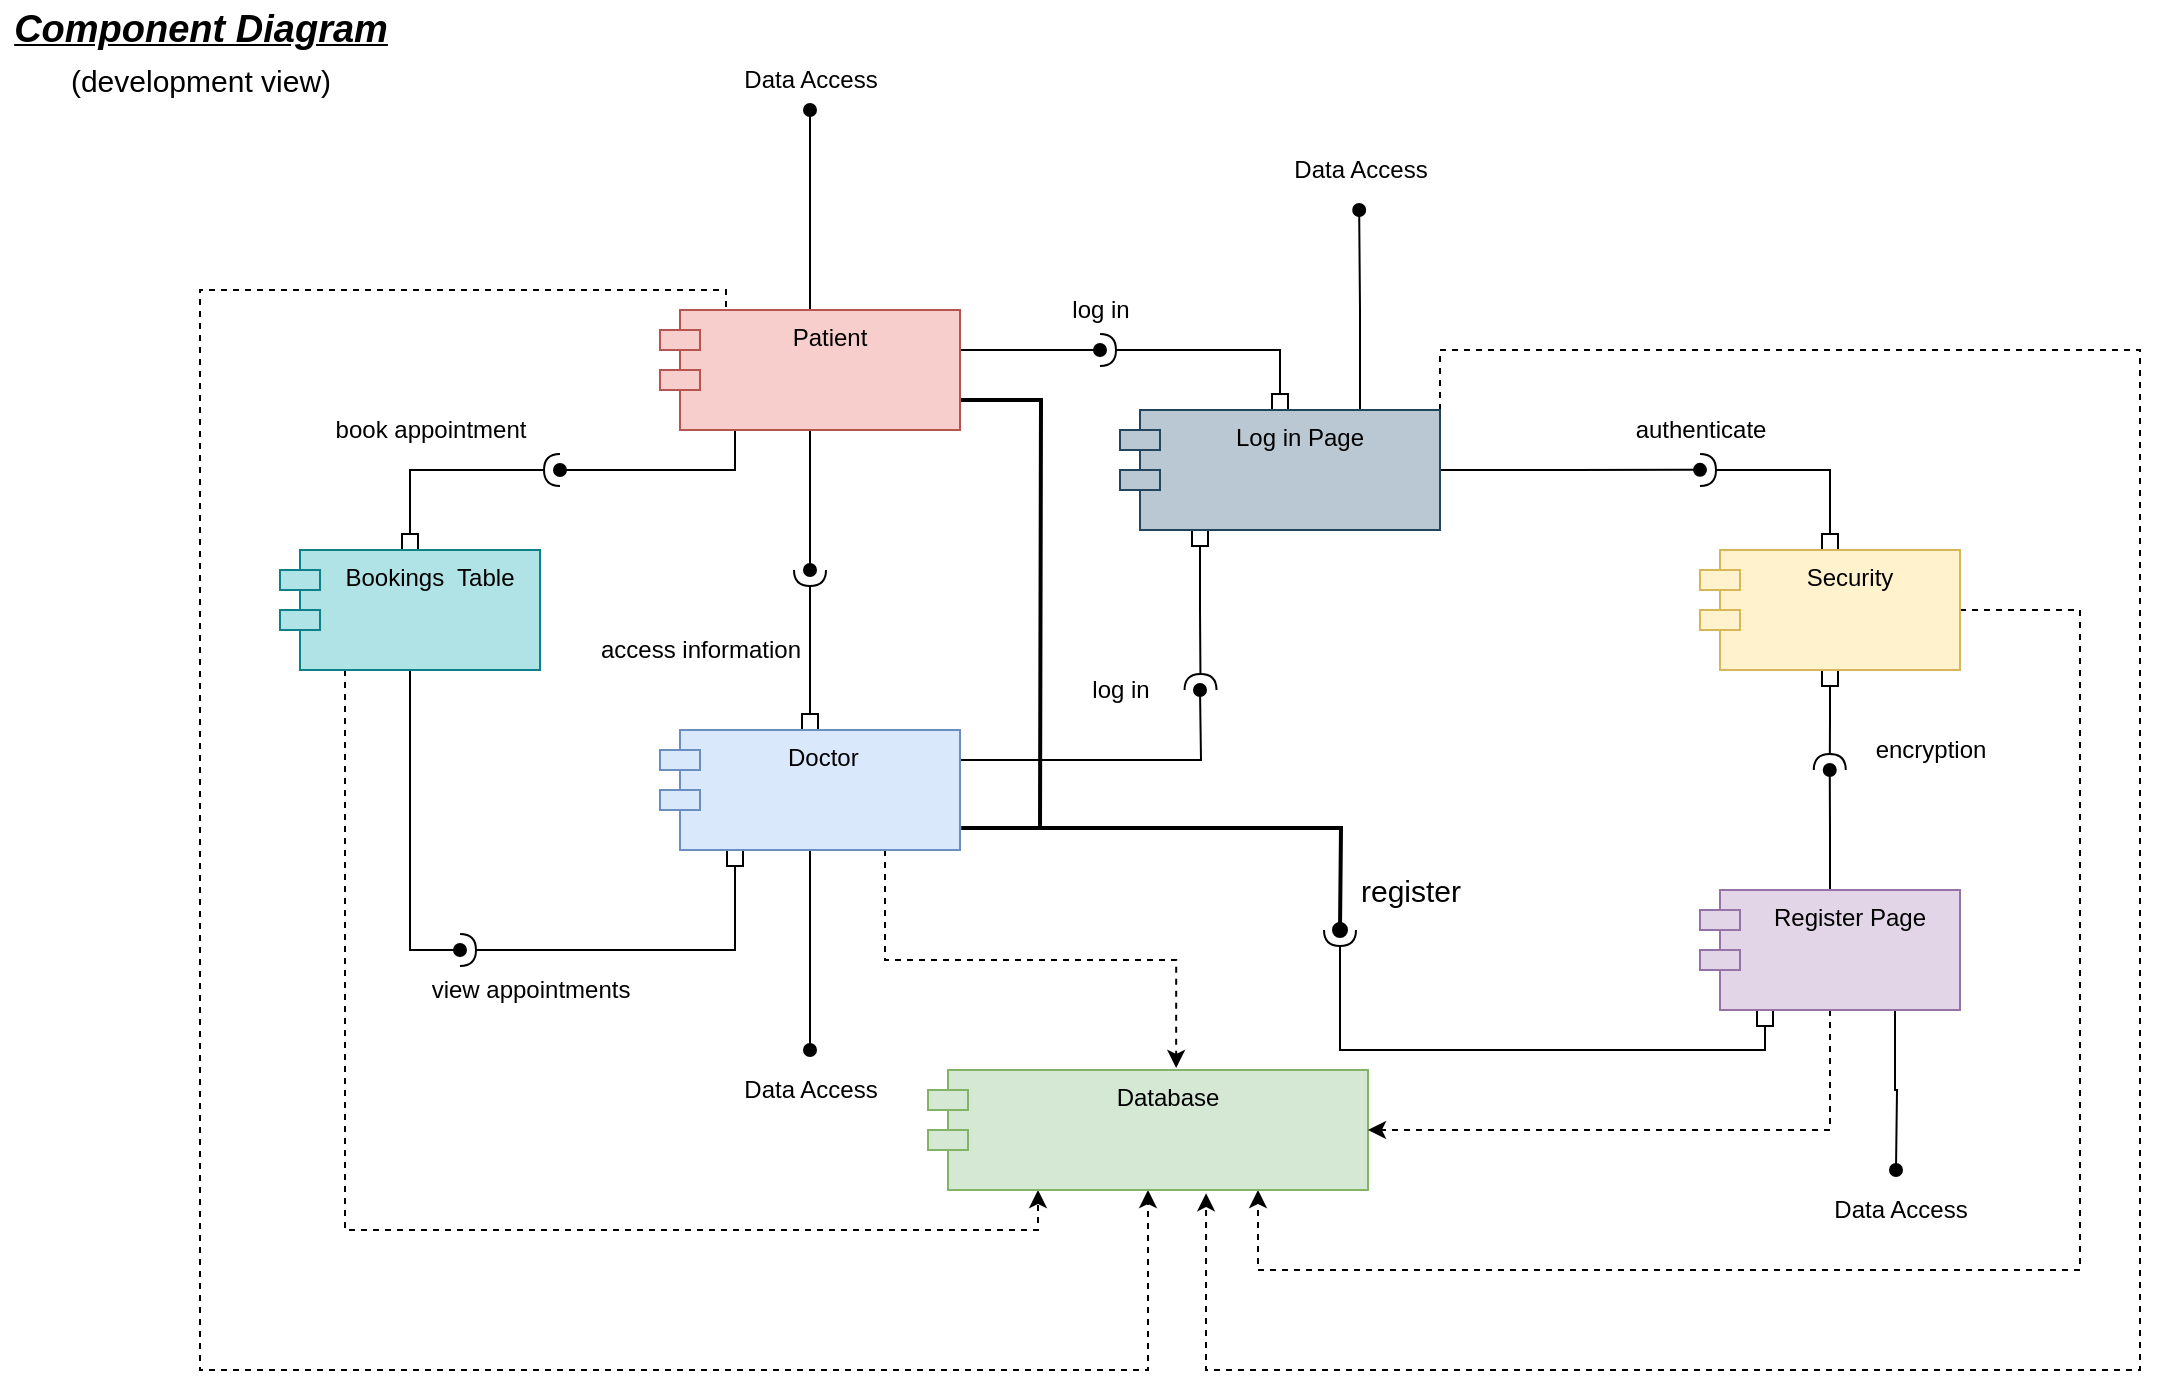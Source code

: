 <mxfile version="14.6.11" type="github"><diagram id="C5RBs43oDa-KdzZeNtuy" name="Page-1"><mxGraphModel dx="3193" dy="1400" grid="1" gridSize="10" guides="1" tooltips="1" connect="1" arrows="1" fold="1" page="1" pageScale="1" pageWidth="827" pageHeight="1169" math="0" shadow="0"><root><mxCell id="WIyWlLk6GJQsqaUBKTNV-0"/><mxCell id="WIyWlLk6GJQsqaUBKTNV-1" parent="WIyWlLk6GJQsqaUBKTNV-0"/><mxCell id="WOIez00JcrWXBgxHw2dZ-29" style="edgeStyle=orthogonalEdgeStyle;rounded=0;orthogonalLoop=1;jettySize=auto;html=1;exitX=0.5;exitY=0;exitDx=0;exitDy=0;labelBackgroundColor=none;fontColor=none;startArrow=none;startFill=0;endArrow=oval;endFill=1;strokeColor=#000000;" parent="WIyWlLk6GJQsqaUBKTNV-1" source="WOIez00JcrWXBgxHw2dZ-0" edge="1"><mxGeometry relative="1" as="geometry"><mxPoint x="135" y="120" as="targetPoint"/><Array as="points"><mxPoint x="135" y="120"/></Array></mxGeometry></mxCell><mxCell id="WOIez00JcrWXBgxHw2dZ-31" style="edgeStyle=orthogonalEdgeStyle;rounded=0;orthogonalLoop=1;jettySize=auto;html=1;exitX=0.25;exitY=0;exitDx=0;exitDy=0;labelBackgroundColor=none;fontColor=none;startArrow=none;startFill=0;endArrow=classic;endFill=1;strokeColor=#000000;dashed=1;" parent="WIyWlLk6GJQsqaUBKTNV-1" source="WOIez00JcrWXBgxHw2dZ-0" target="WOIez00JcrWXBgxHw2dZ-5" edge="1"><mxGeometry relative="1" as="geometry"><mxPoint x="-190" y="445" as="targetPoint"/><Array as="points"><mxPoint x="93" y="210"/><mxPoint x="-170" y="210"/><mxPoint x="-170" y="750"/><mxPoint x="304" y="750"/></Array></mxGeometry></mxCell><mxCell id="7zlGunzjxQ0xw-DaFs79-17" style="edgeStyle=orthogonalEdgeStyle;rounded=0;orthogonalLoop=1;jettySize=auto;html=1;exitX=0.25;exitY=1;exitDx=0;exitDy=0;endArrow=oval;endFill=1;" edge="1" parent="WIyWlLk6GJQsqaUBKTNV-1" source="WOIez00JcrWXBgxHw2dZ-0"><mxGeometry relative="1" as="geometry"><mxPoint x="10" y="300" as="targetPoint"/><Array as="points"><mxPoint x="98" y="300"/></Array></mxGeometry></mxCell><mxCell id="7zlGunzjxQ0xw-DaFs79-18" style="edgeStyle=orthogonalEdgeStyle;rounded=0;orthogonalLoop=1;jettySize=auto;html=1;exitX=0.5;exitY=1;exitDx=0;exitDy=0;endArrow=oval;endFill=1;" edge="1" parent="WIyWlLk6GJQsqaUBKTNV-1" source="WOIez00JcrWXBgxHw2dZ-0"><mxGeometry relative="1" as="geometry"><mxPoint x="135" y="350" as="targetPoint"/></mxGeometry></mxCell><mxCell id="7zlGunzjxQ0xw-DaFs79-24" style="edgeStyle=orthogonalEdgeStyle;rounded=0;orthogonalLoop=1;jettySize=auto;html=1;exitX=1;exitY=0.25;exitDx=0;exitDy=0;endArrow=oval;endFill=1;" edge="1" parent="WIyWlLk6GJQsqaUBKTNV-1" source="WOIez00JcrWXBgxHw2dZ-0"><mxGeometry relative="1" as="geometry"><mxPoint x="280" y="240" as="targetPoint"/><Array as="points"><mxPoint x="210" y="240"/></Array></mxGeometry></mxCell><mxCell id="7zlGunzjxQ0xw-DaFs79-46" style="edgeStyle=orthogonalEdgeStyle;rounded=0;orthogonalLoop=1;jettySize=auto;html=1;exitX=1;exitY=0.75;exitDx=0;exitDy=0;fontSize=15;startArrow=none;startFill=0;endArrow=none;endFill=0;strokeWidth=2;" edge="1" parent="WIyWlLk6GJQsqaUBKTNV-1" source="WOIez00JcrWXBgxHw2dZ-0"><mxGeometry relative="1" as="geometry"><mxPoint x="250" y="480" as="targetPoint"/></mxGeometry></mxCell><mxCell id="WOIez00JcrWXBgxHw2dZ-0" value="Patient" style="shape=module;align=left;spacingLeft=20;align=center;verticalAlign=top;fillColor=#f8cecc;strokeColor=#b85450;" parent="WIyWlLk6GJQsqaUBKTNV-1" vertex="1"><mxGeometry x="60" y="220" width="150" height="60" as="geometry"/></mxCell><mxCell id="WOIez00JcrWXBgxHw2dZ-27" style="edgeStyle=orthogonalEdgeStyle;rounded=0;orthogonalLoop=1;jettySize=auto;html=1;exitX=0.5;exitY=1;exitDx=0;exitDy=0;labelBackgroundColor=none;fontColor=none;startArrow=none;startFill=0;endArrow=oval;endFill=1;strokeColor=#000000;" parent="WIyWlLk6GJQsqaUBKTNV-1" source="WOIez00JcrWXBgxHw2dZ-2" edge="1"><mxGeometry relative="1" as="geometry"><mxPoint x="135" y="590" as="targetPoint"/></mxGeometry></mxCell><mxCell id="WOIez00JcrWXBgxHw2dZ-32" style="edgeStyle=orthogonalEdgeStyle;rounded=0;orthogonalLoop=1;jettySize=auto;html=1;exitX=0.75;exitY=1;exitDx=0;exitDy=0;entryX=0.564;entryY=-0.017;entryDx=0;entryDy=0;entryPerimeter=0;labelBackgroundColor=none;fontColor=none;startArrow=none;startFill=0;endArrow=classic;endFill=1;strokeColor=#000000;dashed=1;" parent="WIyWlLk6GJQsqaUBKTNV-1" source="WOIez00JcrWXBgxHw2dZ-2" target="WOIez00JcrWXBgxHw2dZ-5" edge="1"><mxGeometry relative="1" as="geometry"/></mxCell><mxCell id="7zlGunzjxQ0xw-DaFs79-20" style="edgeStyle=orthogonalEdgeStyle;rounded=0;orthogonalLoop=1;jettySize=auto;html=1;exitX=0.5;exitY=0;exitDx=0;exitDy=0;endArrow=halfCircle;endFill=0;startArrow=box;startFill=0;" edge="1" parent="WIyWlLk6GJQsqaUBKTNV-1" source="WOIez00JcrWXBgxHw2dZ-2"><mxGeometry relative="1" as="geometry"><mxPoint x="135" y="350" as="targetPoint"/></mxGeometry></mxCell><mxCell id="7zlGunzjxQ0xw-DaFs79-27" style="edgeStyle=orthogonalEdgeStyle;rounded=0;orthogonalLoop=1;jettySize=auto;html=1;exitX=1;exitY=0.25;exitDx=0;exitDy=0;endArrow=oval;endFill=1;" edge="1" parent="WIyWlLk6GJQsqaUBKTNV-1" source="WOIez00JcrWXBgxHw2dZ-2"><mxGeometry relative="1" as="geometry"><mxPoint x="330" y="410" as="targetPoint"/></mxGeometry></mxCell><mxCell id="7zlGunzjxQ0xw-DaFs79-40" style="edgeStyle=orthogonalEdgeStyle;rounded=0;orthogonalLoop=1;jettySize=auto;html=1;exitX=0.25;exitY=1;exitDx=0;exitDy=0;startArrow=box;startFill=0;endArrow=halfCircle;endFill=0;" edge="1" parent="WIyWlLk6GJQsqaUBKTNV-1" source="WOIez00JcrWXBgxHw2dZ-2"><mxGeometry relative="1" as="geometry"><mxPoint x="-40" y="540" as="targetPoint"/><Array as="points"><mxPoint x="97" y="540"/></Array></mxGeometry></mxCell><mxCell id="7zlGunzjxQ0xw-DaFs79-43" style="edgeStyle=orthogonalEdgeStyle;rounded=0;orthogonalLoop=1;jettySize=auto;html=1;exitX=1.004;exitY=0.816;exitDx=0;exitDy=0;fontSize=15;startArrow=none;startFill=0;endArrow=oval;endFill=1;strokeWidth=2;exitPerimeter=0;" edge="1" parent="WIyWlLk6GJQsqaUBKTNV-1" source="WOIez00JcrWXBgxHw2dZ-2"><mxGeometry relative="1" as="geometry"><mxPoint x="400" y="530" as="targetPoint"/></mxGeometry></mxCell><mxCell id="WOIez00JcrWXBgxHw2dZ-2" value="Doctor  " style="shape=module;align=left;spacingLeft=20;align=center;verticalAlign=top;fillColor=#dae8fc;strokeColor=#6c8ebf;" parent="WIyWlLk6GJQsqaUBKTNV-1" vertex="1"><mxGeometry x="60" y="430" width="150" height="60" as="geometry"/></mxCell><mxCell id="WOIez00JcrWXBgxHw2dZ-17" style="edgeStyle=orthogonalEdgeStyle;rounded=0;orthogonalLoop=1;jettySize=auto;html=1;exitX=1;exitY=0.5;exitDx=0;exitDy=0;entryX=0.75;entryY=1;entryDx=0;entryDy=0;endArrow=classic;endFill=1;dashed=1;" parent="WIyWlLk6GJQsqaUBKTNV-1" source="WOIez00JcrWXBgxHw2dZ-3" target="WOIez00JcrWXBgxHw2dZ-5" edge="1"><mxGeometry relative="1" as="geometry"><Array as="points"><mxPoint x="770" y="370"/><mxPoint x="770" y="700"/><mxPoint x="359" y="700"/></Array></mxGeometry></mxCell><mxCell id="7zlGunzjxQ0xw-DaFs79-32" style="edgeStyle=orthogonalEdgeStyle;rounded=0;orthogonalLoop=1;jettySize=auto;html=1;exitX=0.5;exitY=0;exitDx=0;exitDy=0;endArrow=halfCircle;endFill=0;startArrow=box;startFill=0;" edge="1" parent="WIyWlLk6GJQsqaUBKTNV-1" source="WOIez00JcrWXBgxHw2dZ-3"><mxGeometry relative="1" as="geometry"><mxPoint x="580" y="300" as="targetPoint"/><Array as="points"><mxPoint x="645" y="300"/></Array></mxGeometry></mxCell><mxCell id="7zlGunzjxQ0xw-DaFs79-33" style="edgeStyle=orthogonalEdgeStyle;rounded=0;orthogonalLoop=1;jettySize=auto;html=1;exitX=0.5;exitY=1;exitDx=0;exitDy=0;endArrow=halfCircle;endFill=0;startArrow=box;startFill=0;" edge="1" parent="WIyWlLk6GJQsqaUBKTNV-1" source="WOIez00JcrWXBgxHw2dZ-3"><mxGeometry relative="1" as="geometry"><mxPoint x="644.882" y="450" as="targetPoint"/></mxGeometry></mxCell><mxCell id="WOIez00JcrWXBgxHw2dZ-3" value="Security" style="shape=module;align=left;spacingLeft=20;align=center;verticalAlign=top;fillColor=#fff2cc;strokeColor=#d6b656;" parent="WIyWlLk6GJQsqaUBKTNV-1" vertex="1"><mxGeometry x="580" y="340" width="130" height="60" as="geometry"/></mxCell><mxCell id="WOIez00JcrWXBgxHw2dZ-11" style="edgeStyle=orthogonalEdgeStyle;rounded=0;orthogonalLoop=1;jettySize=auto;html=1;exitX=0.25;exitY=1;exitDx=0;exitDy=0;entryX=0.25;entryY=1;entryDx=0;entryDy=0;endArrow=classic;endFill=1;dashed=1;" parent="WIyWlLk6GJQsqaUBKTNV-1" source="WOIez00JcrWXBgxHw2dZ-4" target="WOIez00JcrWXBgxHw2dZ-5" edge="1"><mxGeometry relative="1" as="geometry"/></mxCell><mxCell id="7zlGunzjxQ0xw-DaFs79-10" style="edgeStyle=orthogonalEdgeStyle;rounded=0;orthogonalLoop=1;jettySize=auto;html=1;exitX=0.5;exitY=1;exitDx=0;exitDy=0;endArrow=oval;endFill=1;" edge="1" parent="WIyWlLk6GJQsqaUBKTNV-1" source="WOIez00JcrWXBgxHw2dZ-4"><mxGeometry relative="1" as="geometry"><mxPoint x="-40" y="540" as="targetPoint"/><Array as="points"><mxPoint x="-65" y="540"/></Array></mxGeometry></mxCell><mxCell id="7zlGunzjxQ0xw-DaFs79-14" style="edgeStyle=orthogonalEdgeStyle;rounded=0;orthogonalLoop=1;jettySize=auto;html=1;exitX=0.5;exitY=0;exitDx=0;exitDy=0;endArrow=halfCircle;endFill=0;startArrow=box;startFill=0;" edge="1" parent="WIyWlLk6GJQsqaUBKTNV-1" source="WOIez00JcrWXBgxHw2dZ-4"><mxGeometry relative="1" as="geometry"><mxPoint x="10" y="300" as="targetPoint"/><Array as="points"><mxPoint x="-65" y="300"/></Array></mxGeometry></mxCell><mxCell id="WOIez00JcrWXBgxHw2dZ-4" value="Bookings  Table" style="shape=module;align=left;spacingLeft=20;align=center;verticalAlign=top;fillColor=#b0e3e6;strokeColor=#0e8088;" parent="WIyWlLk6GJQsqaUBKTNV-1" vertex="1"><mxGeometry x="-130" y="340" width="130" height="60" as="geometry"/></mxCell><mxCell id="WOIez00JcrWXBgxHw2dZ-5" value="Database" style="shape=module;align=left;spacingLeft=20;align=center;verticalAlign=top;fillColor=#d5e8d4;strokeColor=#82b366;" parent="WIyWlLk6GJQsqaUBKTNV-1" vertex="1"><mxGeometry x="194" y="600" width="220" height="60" as="geometry"/></mxCell><mxCell id="WOIez00JcrWXBgxHw2dZ-12" style="edgeStyle=orthogonalEdgeStyle;rounded=0;orthogonalLoop=1;jettySize=auto;html=1;endArrow=classic;endFill=1;dashed=1;exitX=1;exitY=0;exitDx=0;exitDy=0;entryX=0.632;entryY=1.027;entryDx=0;entryDy=0;entryPerimeter=0;" parent="WIyWlLk6GJQsqaUBKTNV-1" source="WOIez00JcrWXBgxHw2dZ-6" target="WOIez00JcrWXBgxHw2dZ-5" edge="1"><mxGeometry relative="1" as="geometry"><Array as="points"><mxPoint x="450" y="240"/><mxPoint x="800" y="240"/><mxPoint x="800" y="750"/><mxPoint x="333" y="750"/></Array><mxPoint x="359" y="600" as="targetPoint"/></mxGeometry></mxCell><mxCell id="7zlGunzjxQ0xw-DaFs79-25" style="edgeStyle=orthogonalEdgeStyle;rounded=0;orthogonalLoop=1;jettySize=auto;html=1;exitX=0.5;exitY=0;exitDx=0;exitDy=0;endArrow=halfCircle;endFill=0;startArrow=box;startFill=0;" edge="1" parent="WIyWlLk6GJQsqaUBKTNV-1" source="WOIez00JcrWXBgxHw2dZ-6"><mxGeometry relative="1" as="geometry"><mxPoint x="280" y="240" as="targetPoint"/><Array as="points"><mxPoint x="355" y="240"/><mxPoint x="290" y="240"/></Array></mxGeometry></mxCell><mxCell id="7zlGunzjxQ0xw-DaFs79-29" style="edgeStyle=orthogonalEdgeStyle;rounded=0;orthogonalLoop=1;jettySize=auto;html=1;exitX=0.25;exitY=1;exitDx=0;exitDy=0;endArrow=halfCircle;endFill=0;startArrow=box;startFill=0;" edge="1" parent="WIyWlLk6GJQsqaUBKTNV-1" source="WOIez00JcrWXBgxHw2dZ-6"><mxGeometry relative="1" as="geometry"><mxPoint x="330.276" y="410" as="targetPoint"/></mxGeometry></mxCell><mxCell id="7zlGunzjxQ0xw-DaFs79-31" style="edgeStyle=orthogonalEdgeStyle;rounded=0;orthogonalLoop=1;jettySize=auto;html=1;exitX=1;exitY=0.5;exitDx=0;exitDy=0;endArrow=oval;endFill=1;" edge="1" parent="WIyWlLk6GJQsqaUBKTNV-1" source="WOIez00JcrWXBgxHw2dZ-6"><mxGeometry relative="1" as="geometry"><mxPoint x="580" y="299.931" as="targetPoint"/></mxGeometry></mxCell><mxCell id="7zlGunzjxQ0xw-DaFs79-35" style="edgeStyle=orthogonalEdgeStyle;rounded=0;orthogonalLoop=1;jettySize=auto;html=1;exitX=0.75;exitY=0;exitDx=0;exitDy=0;endArrow=oval;endFill=1;" edge="1" parent="WIyWlLk6GJQsqaUBKTNV-1" source="WOIez00JcrWXBgxHw2dZ-6"><mxGeometry relative="1" as="geometry"><mxPoint x="409.588" y="170" as="targetPoint"/></mxGeometry></mxCell><mxCell id="WOIez00JcrWXBgxHw2dZ-6" value="Log in Page" style="shape=module;align=left;spacingLeft=20;align=center;verticalAlign=top;fillColor=#bac8d3;strokeColor=#23445d;" parent="WIyWlLk6GJQsqaUBKTNV-1" vertex="1"><mxGeometry x="290" y="270" width="160" height="60" as="geometry"/></mxCell><mxCell id="WOIez00JcrWXBgxHw2dZ-16" value="authenticate" style="text;html=1;align=center;verticalAlign=middle;resizable=0;points=[];autosize=1;strokeColor=none;" parent="WIyWlLk6GJQsqaUBKTNV-1" vertex="1"><mxGeometry x="540" y="270" width="80" height="20" as="geometry"/></mxCell><mxCell id="WOIez00JcrWXBgxHw2dZ-18" value="book appointment" style="text;html=1;align=center;verticalAlign=middle;resizable=0;points=[];autosize=1;strokeColor=none;fontColor=none;" parent="WIyWlLk6GJQsqaUBKTNV-1" vertex="1"><mxGeometry x="-110" y="270" width="110" height="20" as="geometry"/></mxCell><mxCell id="WOIez00JcrWXBgxHw2dZ-20" value="view appointments" style="text;html=1;align=center;verticalAlign=middle;resizable=0;points=[];autosize=1;strokeColor=none;fontColor=none;" parent="WIyWlLk6GJQsqaUBKTNV-1" vertex="1"><mxGeometry x="-60" y="550" width="110" height="20" as="geometry"/></mxCell><mxCell id="WOIez00JcrWXBgxHw2dZ-21" value="access information" style="text;html=1;align=center;verticalAlign=middle;resizable=0;points=[];autosize=1;strokeColor=none;fontColor=none;" parent="WIyWlLk6GJQsqaUBKTNV-1" vertex="1"><mxGeometry x="20" y="380" width="120" height="20" as="geometry"/></mxCell><mxCell id="WOIez00JcrWXBgxHw2dZ-23" value="encryption" style="text;html=1;align=center;verticalAlign=middle;resizable=0;points=[];autosize=1;strokeColor=none;fontColor=none;" parent="WIyWlLk6GJQsqaUBKTNV-1" vertex="1"><mxGeometry x="660" y="430" width="70" height="20" as="geometry"/></mxCell><mxCell id="WOIez00JcrWXBgxHw2dZ-25" style="edgeStyle=orthogonalEdgeStyle;rounded=0;orthogonalLoop=1;jettySize=auto;html=1;exitX=0.5;exitY=1;exitDx=0;exitDy=0;entryX=1;entryY=0.5;entryDx=0;entryDy=0;dashed=1;labelBackgroundColor=none;fontColor=none;startArrow=none;startFill=0;endArrow=classic;endFill=1;" parent="WIyWlLk6GJQsqaUBKTNV-1" source="WOIez00JcrWXBgxHw2dZ-24" target="WOIez00JcrWXBgxHw2dZ-5" edge="1"><mxGeometry relative="1" as="geometry"/></mxCell><mxCell id="7zlGunzjxQ0xw-DaFs79-34" style="edgeStyle=orthogonalEdgeStyle;rounded=0;orthogonalLoop=1;jettySize=auto;html=1;exitX=0.5;exitY=0;exitDx=0;exitDy=0;endArrow=oval;endFill=1;" edge="1" parent="WIyWlLk6GJQsqaUBKTNV-1" source="WOIez00JcrWXBgxHw2dZ-24"><mxGeometry relative="1" as="geometry"><mxPoint x="644.882" y="450" as="targetPoint"/></mxGeometry></mxCell><mxCell id="7zlGunzjxQ0xw-DaFs79-44" style="edgeStyle=orthogonalEdgeStyle;rounded=0;orthogonalLoop=1;jettySize=auto;html=1;exitX=0.25;exitY=1;exitDx=0;exitDy=0;fontSize=15;startArrow=box;startFill=0;endArrow=halfCircle;endFill=0;" edge="1" parent="WIyWlLk6GJQsqaUBKTNV-1" source="WOIez00JcrWXBgxHw2dZ-24"><mxGeometry relative="1" as="geometry"><mxPoint x="400" y="530" as="targetPoint"/><Array as="points"><mxPoint x="613" y="590"/><mxPoint x="400" y="590"/></Array></mxGeometry></mxCell><mxCell id="7zlGunzjxQ0xw-DaFs79-45" style="edgeStyle=orthogonalEdgeStyle;rounded=0;orthogonalLoop=1;jettySize=auto;html=1;exitX=0.75;exitY=1;exitDx=0;exitDy=0;fontSize=15;startArrow=none;startFill=0;endArrow=oval;endFill=1;" edge="1" parent="WIyWlLk6GJQsqaUBKTNV-1" source="WOIez00JcrWXBgxHw2dZ-24"><mxGeometry relative="1" as="geometry"><mxPoint x="678" y="650" as="targetPoint"/></mxGeometry></mxCell><mxCell id="WOIez00JcrWXBgxHw2dZ-24" value="Register Page" style="shape=module;align=left;spacingLeft=20;align=center;verticalAlign=top;fillColor=#e1d5e7;strokeColor=#9673a6;" parent="WIyWlLk6GJQsqaUBKTNV-1" vertex="1"><mxGeometry x="580" y="510" width="130" height="60" as="geometry"/></mxCell><mxCell id="WOIez00JcrWXBgxHw2dZ-28" value="Data Access" style="text;html=1;align=center;verticalAlign=middle;resizable=0;points=[];autosize=1;strokeColor=none;fontColor=none;" parent="WIyWlLk6GJQsqaUBKTNV-1" vertex="1"><mxGeometry x="95" y="600" width="80" height="20" as="geometry"/></mxCell><mxCell id="WOIez00JcrWXBgxHw2dZ-30" value="Data Access" style="text;html=1;align=center;verticalAlign=middle;resizable=0;points=[];autosize=1;strokeColor=none;fontColor=none;" parent="WIyWlLk6GJQsqaUBKTNV-1" vertex="1"><mxGeometry x="95" y="95" width="80" height="20" as="geometry"/></mxCell><mxCell id="WOIez00JcrWXBgxHw2dZ-33" value="Component Diagram" style="text;html=1;align=center;verticalAlign=middle;resizable=0;points=[];autosize=1;strokeColor=none;fontColor=none;fontSize=19;fontStyle=7" parent="WIyWlLk6GJQsqaUBKTNV-1" vertex="1"><mxGeometry x="-270" y="65" width="200" height="30" as="geometry"/></mxCell><mxCell id="7zlGunzjxQ0xw-DaFs79-26" value="log in" style="text;html=1;align=center;verticalAlign=middle;resizable=0;points=[];autosize=1;strokeColor=none;" vertex="1" parent="WIyWlLk6GJQsqaUBKTNV-1"><mxGeometry x="260" y="210" width="40" height="20" as="geometry"/></mxCell><mxCell id="7zlGunzjxQ0xw-DaFs79-30" value="log in" style="text;html=1;align=center;verticalAlign=middle;resizable=0;points=[];autosize=1;strokeColor=none;" vertex="1" parent="WIyWlLk6GJQsqaUBKTNV-1"><mxGeometry x="270" y="400" width="40" height="20" as="geometry"/></mxCell><mxCell id="7zlGunzjxQ0xw-DaFs79-38" value="Data Access" style="text;html=1;align=center;verticalAlign=middle;resizable=0;points=[];autosize=1;strokeColor=none;fontColor=none;" vertex="1" parent="WIyWlLk6GJQsqaUBKTNV-1"><mxGeometry x="640" y="660" width="80" height="20" as="geometry"/></mxCell><mxCell id="7zlGunzjxQ0xw-DaFs79-39" value="Data Access" style="text;html=1;align=center;verticalAlign=middle;resizable=0;points=[];autosize=1;strokeColor=none;fontColor=none;" vertex="1" parent="WIyWlLk6GJQsqaUBKTNV-1"><mxGeometry x="370" y="140" width="80" height="20" as="geometry"/></mxCell><mxCell id="7zlGunzjxQ0xw-DaFs79-41" value="(development view)" style="text;html=1;align=center;verticalAlign=middle;resizable=0;points=[];autosize=1;strokeColor=none;fontSize=15;" vertex="1" parent="WIyWlLk6GJQsqaUBKTNV-1"><mxGeometry x="-245" y="95" width="150" height="20" as="geometry"/></mxCell><mxCell id="7zlGunzjxQ0xw-DaFs79-47" value="register" style="text;html=1;align=center;verticalAlign=middle;resizable=0;points=[];autosize=1;strokeColor=none;fontSize=15;" vertex="1" parent="WIyWlLk6GJQsqaUBKTNV-1"><mxGeometry x="400" y="500" width="70" height="20" as="geometry"/></mxCell></root></mxGraphModel></diagram></mxfile>